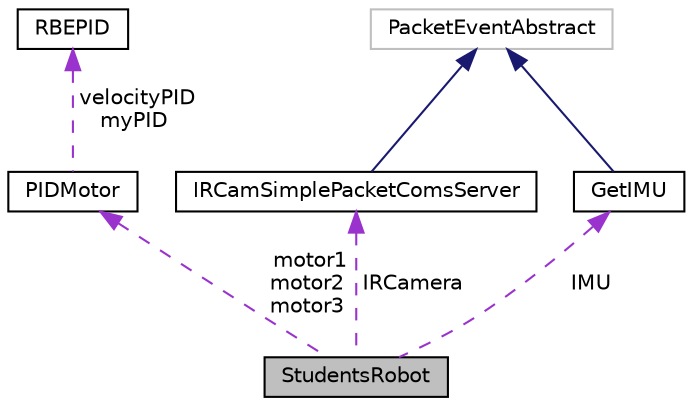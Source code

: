 digraph "StudentsRobot"
{
  edge [fontname="Helvetica",fontsize="10",labelfontname="Helvetica",labelfontsize="10"];
  node [fontname="Helvetica",fontsize="10",shape=record];
  Node1 [label="StudentsRobot",height=0.2,width=0.4,color="black", fillcolor="grey75", style="filled", fontcolor="black"];
  Node2 -> Node1 [dir="back",color="darkorchid3",fontsize="10",style="dashed",label=" motor1\nmotor2\nmotor3" ,fontname="Helvetica"];
  Node2 [label="PIDMotor",height=0.2,width=0.4,color="black", fillcolor="white", style="filled",URL="$classPIDMotor.html"];
  Node3 -> Node2 [dir="back",color="darkorchid3",fontsize="10",style="dashed",label=" velocityPID\nmyPID" ,fontname="Helvetica"];
  Node3 [label="RBEPID",height=0.2,width=0.4,color="black", fillcolor="white", style="filled",URL="$classRBEPID.html"];
  Node4 -> Node1 [dir="back",color="darkorchid3",fontsize="10",style="dashed",label=" IRCamera" ,fontname="Helvetica"];
  Node4 [label="IRCamSimplePacketComsServer",height=0.2,width=0.4,color="black", fillcolor="white", style="filled",URL="$classIRCamSimplePacketComsServer.html"];
  Node5 -> Node4 [dir="back",color="midnightblue",fontsize="10",style="solid",fontname="Helvetica"];
  Node5 [label="PacketEventAbstract",height=0.2,width=0.4,color="grey75", fillcolor="white", style="filled"];
  Node6 -> Node1 [dir="back",color="darkorchid3",fontsize="10",style="dashed",label=" IMU" ,fontname="Helvetica"];
  Node6 [label="GetIMU",height=0.2,width=0.4,color="black", fillcolor="white", style="filled",URL="$classGetIMU.html"];
  Node5 -> Node6 [dir="back",color="midnightblue",fontsize="10",style="solid",fontname="Helvetica"];
}

